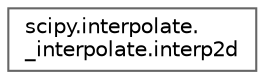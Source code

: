 digraph "Graphical Class Hierarchy"
{
 // LATEX_PDF_SIZE
  bgcolor="transparent";
  edge [fontname=Helvetica,fontsize=10,labelfontname=Helvetica,labelfontsize=10];
  node [fontname=Helvetica,fontsize=10,shape=box,height=0.2,width=0.4];
  rankdir="LR";
  Node0 [id="Node000000",label="scipy.interpolate.\l_interpolate.interp2d",height=0.2,width=0.4,color="grey40", fillcolor="white", style="filled",URL="$d4/ddb/classscipy_1_1interpolate_1_1__interpolate_1_1interp2d.html",tooltip=" "];
}
